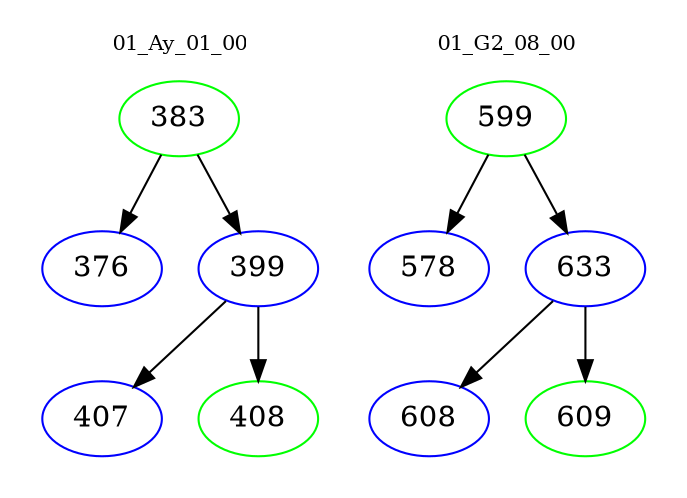 digraph{
subgraph cluster_0 {
color = white
label = "01_Ay_01_00";
fontsize=10;
T0_383 [label="383", color="green"]
T0_383 -> T0_376 [color="black"]
T0_376 [label="376", color="blue"]
T0_383 -> T0_399 [color="black"]
T0_399 [label="399", color="blue"]
T0_399 -> T0_407 [color="black"]
T0_407 [label="407", color="blue"]
T0_399 -> T0_408 [color="black"]
T0_408 [label="408", color="green"]
}
subgraph cluster_1 {
color = white
label = "01_G2_08_00";
fontsize=10;
T1_599 [label="599", color="green"]
T1_599 -> T1_578 [color="black"]
T1_578 [label="578", color="blue"]
T1_599 -> T1_633 [color="black"]
T1_633 [label="633", color="blue"]
T1_633 -> T1_608 [color="black"]
T1_608 [label="608", color="blue"]
T1_633 -> T1_609 [color="black"]
T1_609 [label="609", color="green"]
}
}
